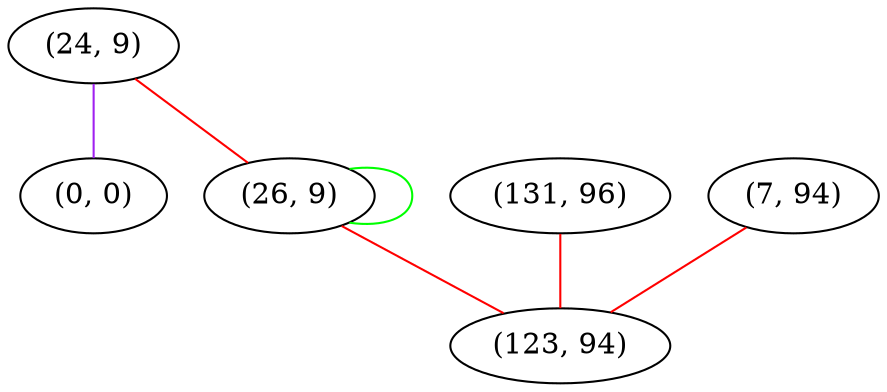graph "" {
"(24, 9)";
"(0, 0)";
"(131, 96)";
"(26, 9)";
"(7, 94)";
"(123, 94)";
"(24, 9)" -- "(0, 0)"  [color=purple, key=0, weight=4];
"(24, 9)" -- "(26, 9)"  [color=red, key=0, weight=1];
"(131, 96)" -- "(123, 94)"  [color=red, key=0, weight=1];
"(26, 9)" -- "(26, 9)"  [color=green, key=0, weight=2];
"(26, 9)" -- "(123, 94)"  [color=red, key=0, weight=1];
"(7, 94)" -- "(123, 94)"  [color=red, key=0, weight=1];
}

